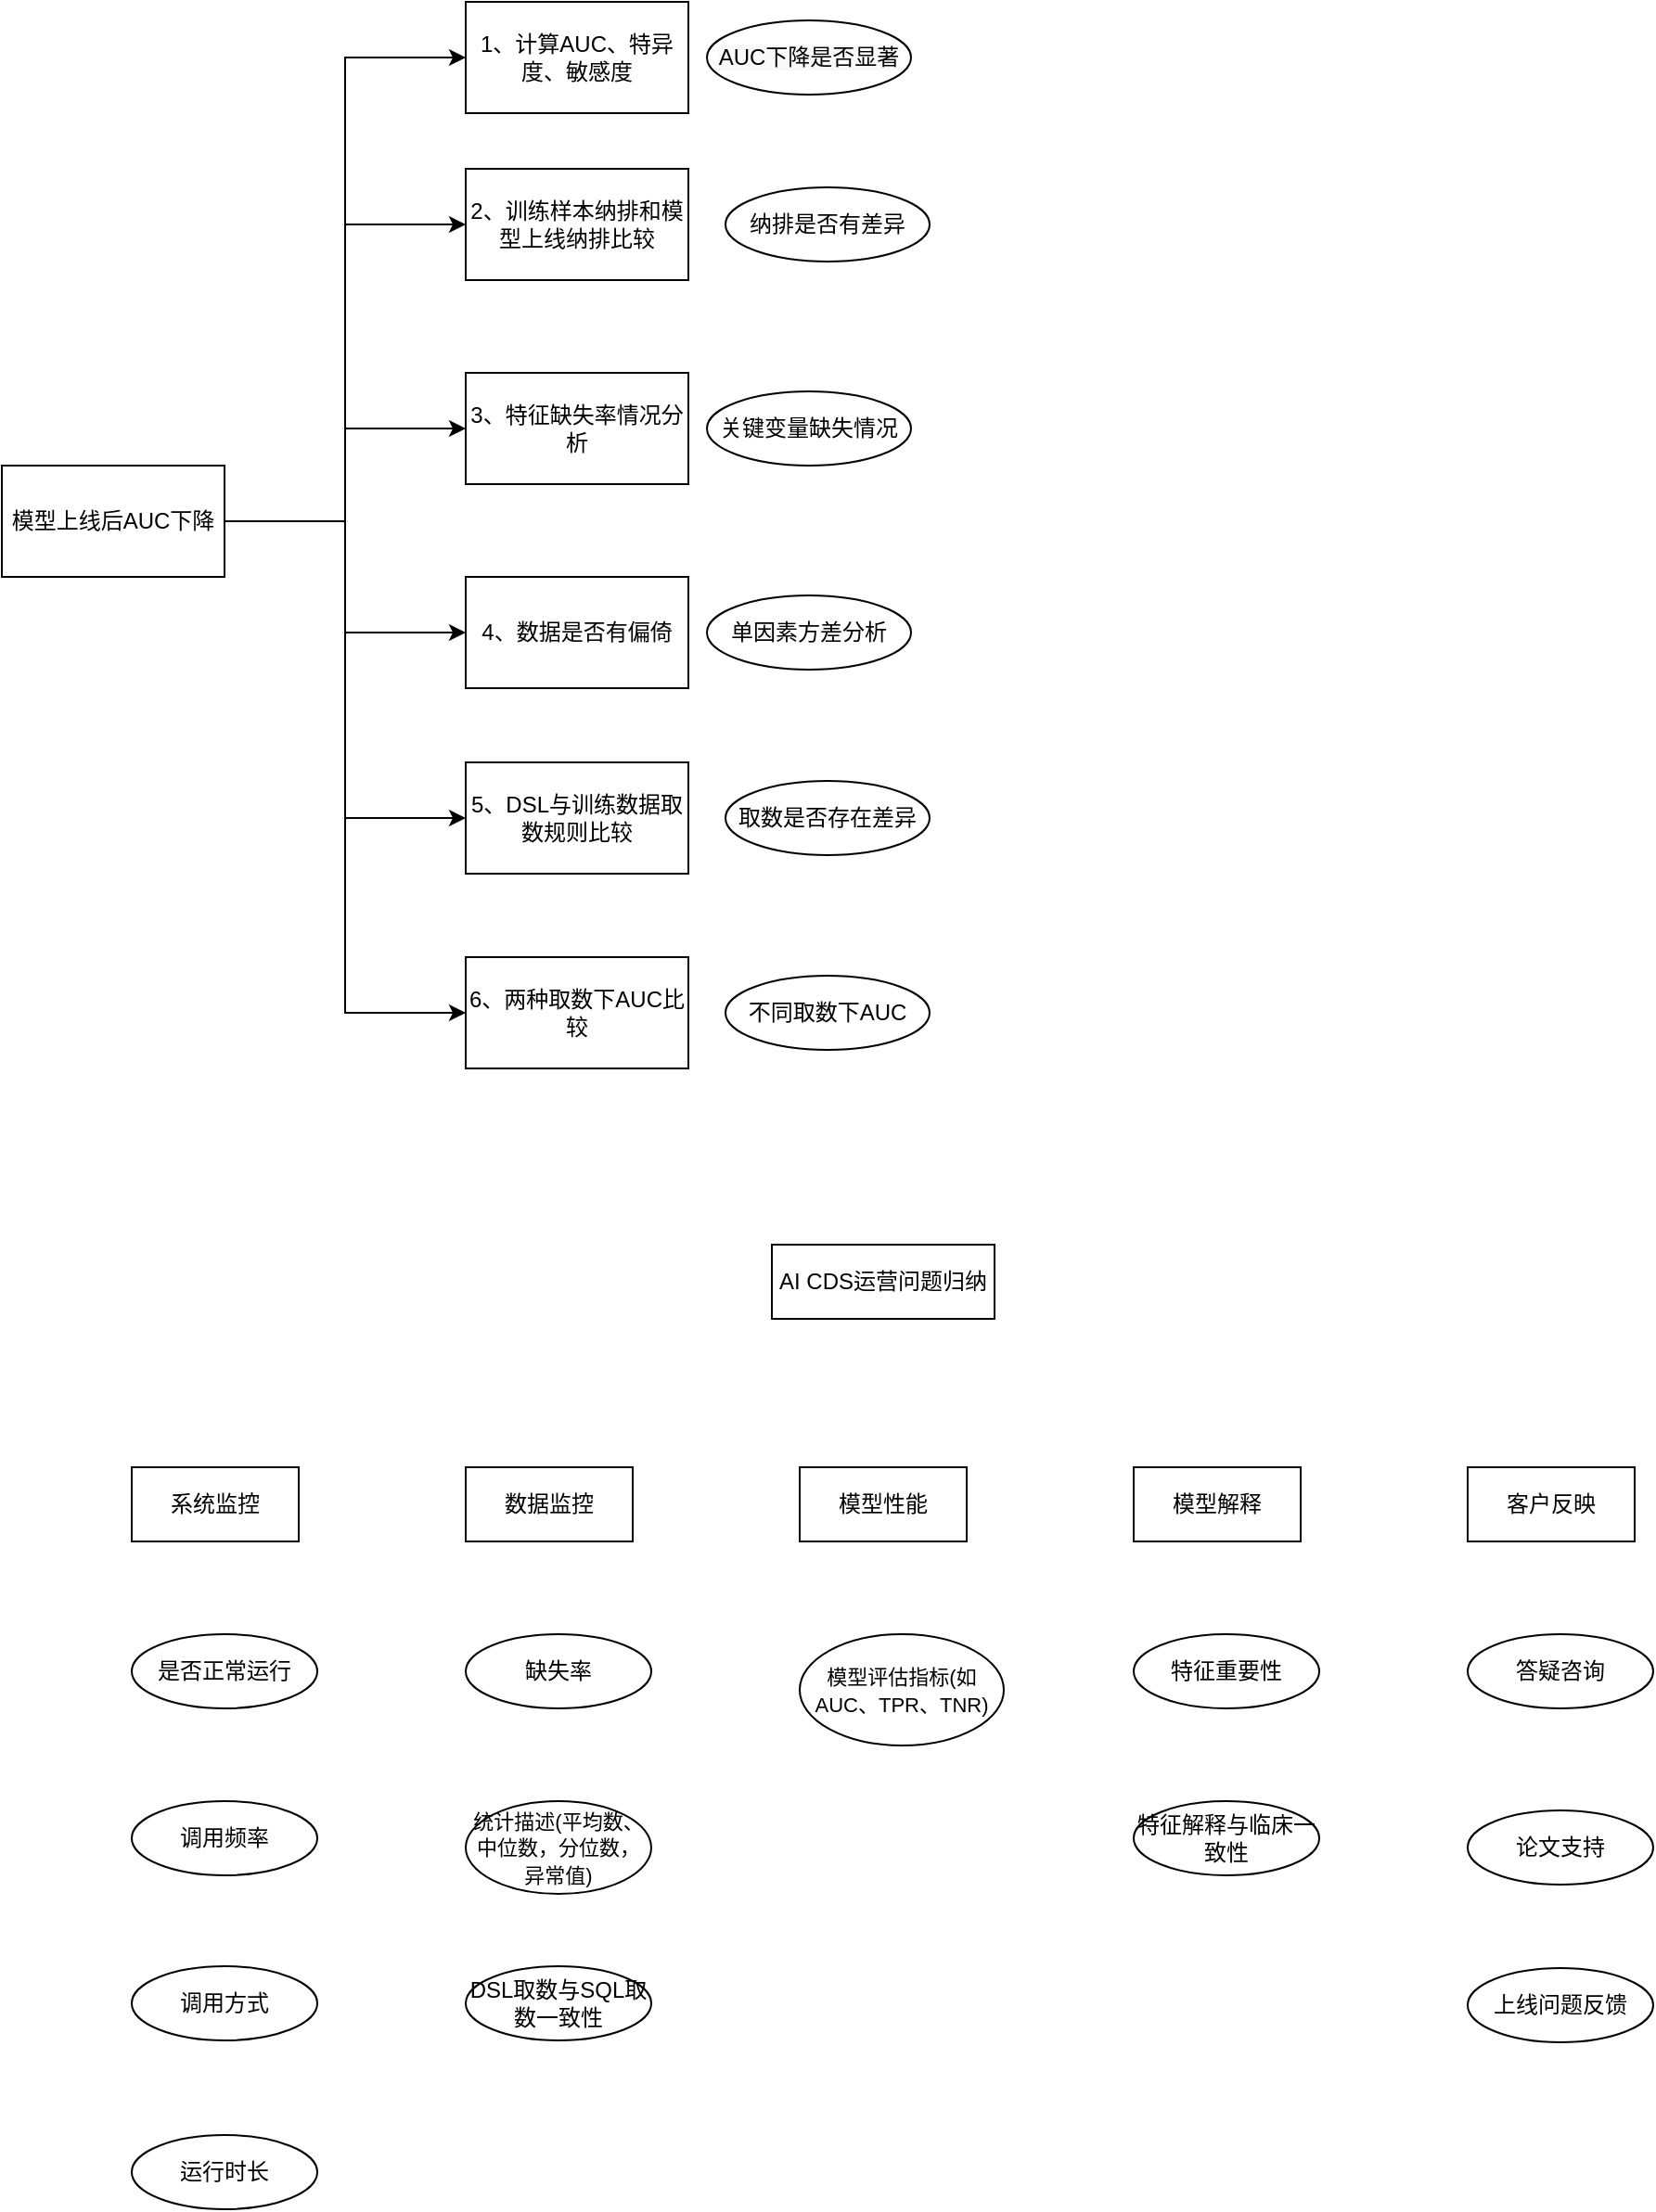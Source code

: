 <mxfile version="15.5.0" type="github">
  <diagram id="vRWlxBvc6YLdMRHW4F01" name="Page-1">
    <mxGraphModel dx="1426" dy="826" grid="1" gridSize="10" guides="1" tooltips="1" connect="1" arrows="1" fold="1" page="1" pageScale="1" pageWidth="827" pageHeight="1169" math="0" shadow="0">
      <root>
        <mxCell id="0" />
        <mxCell id="1" parent="0" />
        <mxCell id="WEIcVe1hUNdVraOIOeLf-5" style="edgeStyle=orthogonalEdgeStyle;rounded=0;orthogonalLoop=1;jettySize=auto;html=1;exitX=1;exitY=0.5;exitDx=0;exitDy=0;entryX=0;entryY=0.5;entryDx=0;entryDy=0;" parent="1" source="WEIcVe1hUNdVraOIOeLf-1" target="WEIcVe1hUNdVraOIOeLf-2" edge="1">
          <mxGeometry relative="1" as="geometry" />
        </mxCell>
        <mxCell id="WEIcVe1hUNdVraOIOeLf-6" style="edgeStyle=orthogonalEdgeStyle;rounded=0;orthogonalLoop=1;jettySize=auto;html=1;entryX=0;entryY=0.5;entryDx=0;entryDy=0;" parent="1" source="WEIcVe1hUNdVraOIOeLf-1" target="LXul9ZkQvoNGOTqwKBGp-1" edge="1">
          <mxGeometry relative="1" as="geometry" />
        </mxCell>
        <mxCell id="WEIcVe1hUNdVraOIOeLf-7" style="edgeStyle=orthogonalEdgeStyle;rounded=0;orthogonalLoop=1;jettySize=auto;html=1;entryX=0;entryY=0.5;entryDx=0;entryDy=0;" parent="1" source="WEIcVe1hUNdVraOIOeLf-1" target="WEIcVe1hUNdVraOIOeLf-4" edge="1">
          <mxGeometry relative="1" as="geometry" />
        </mxCell>
        <mxCell id="WEIcVe1hUNdVraOIOeLf-8" style="edgeStyle=orthogonalEdgeStyle;rounded=0;orthogonalLoop=1;jettySize=auto;html=1;entryX=0;entryY=0.5;entryDx=0;entryDy=0;" parent="1" source="WEIcVe1hUNdVraOIOeLf-1" target="WEIcVe1hUNdVraOIOeLf-9" edge="1">
          <mxGeometry relative="1" as="geometry">
            <mxPoint x="210" y="490" as="targetPoint" />
          </mxGeometry>
        </mxCell>
        <mxCell id="LXul9ZkQvoNGOTqwKBGp-6" style="edgeStyle=orthogonalEdgeStyle;rounded=0;orthogonalLoop=1;jettySize=auto;html=1;entryX=0;entryY=0.5;entryDx=0;entryDy=0;" parent="1" source="WEIcVe1hUNdVraOIOeLf-1" target="LXul9ZkQvoNGOTqwKBGp-3" edge="1">
          <mxGeometry relative="1" as="geometry" />
        </mxCell>
        <mxCell id="LXul9ZkQvoNGOTqwKBGp-13" style="edgeStyle=orthogonalEdgeStyle;rounded=0;orthogonalLoop=1;jettySize=auto;html=1;entryX=0;entryY=0.5;entryDx=0;entryDy=0;" parent="1" source="WEIcVe1hUNdVraOIOeLf-1" target="WEIcVe1hUNdVraOIOeLf-10" edge="1">
          <mxGeometry relative="1" as="geometry" />
        </mxCell>
        <mxCell id="WEIcVe1hUNdVraOIOeLf-1" value="模型上线后AUC下降" style="rounded=0;whiteSpace=wrap;html=1;" parent="1" vertex="1">
          <mxGeometry x="10" y="320" width="120" height="60" as="geometry" />
        </mxCell>
        <mxCell id="WEIcVe1hUNdVraOIOeLf-2" value="3、特征缺失率情况分析" style="rounded=0;whiteSpace=wrap;html=1;" parent="1" vertex="1">
          <mxGeometry x="260" y="270" width="120" height="60" as="geometry" />
        </mxCell>
        <mxCell id="WEIcVe1hUNdVraOIOeLf-4" value="1、计算AUC、特异度、敏感度" style="rounded=0;whiteSpace=wrap;html=1;" parent="1" vertex="1">
          <mxGeometry x="260" y="70" width="120" height="60" as="geometry" />
        </mxCell>
        <mxCell id="WEIcVe1hUNdVraOIOeLf-9" value="5、DSL与训练数据取数规则比较" style="rounded=0;whiteSpace=wrap;html=1;" parent="1" vertex="1">
          <mxGeometry x="260" y="480" width="120" height="60" as="geometry" />
        </mxCell>
        <mxCell id="WEIcVe1hUNdVraOIOeLf-10" value="6、两种取数下AUC比较" style="rounded=0;whiteSpace=wrap;html=1;" parent="1" vertex="1">
          <mxGeometry x="260" y="585" width="120" height="60" as="geometry" />
        </mxCell>
        <mxCell id="LXul9ZkQvoNGOTqwKBGp-1" value="4、数据是否有偏倚" style="rounded=0;whiteSpace=wrap;html=1;" parent="1" vertex="1">
          <mxGeometry x="260" y="380" width="120" height="60" as="geometry" />
        </mxCell>
        <mxCell id="LXul9ZkQvoNGOTqwKBGp-3" value="2、训练样本纳排和模型上线纳排比较" style="rounded=0;whiteSpace=wrap;html=1;" parent="1" vertex="1">
          <mxGeometry x="260" y="160" width="120" height="60" as="geometry" />
        </mxCell>
        <mxCell id="LXul9ZkQvoNGOTqwKBGp-9" value="&lt;meta charset=&quot;utf-8&quot;&gt;&lt;span style=&quot;color: rgb(0, 0, 0); font-family: helvetica; font-size: 12px; font-style: normal; font-weight: 400; letter-spacing: normal; text-align: center; text-indent: 0px; text-transform: none; word-spacing: 0px; background-color: rgb(248, 249, 250); display: inline; float: none;&quot;&gt;AUC下降是否显著&lt;/span&gt;" style="ellipse;whiteSpace=wrap;html=1;" parent="1" vertex="1">
          <mxGeometry x="390" y="80" width="110" height="40" as="geometry" />
        </mxCell>
        <mxCell id="LXul9ZkQvoNGOTqwKBGp-10" value="&lt;font face=&quot;helvetica&quot;&gt;纳排是否有差异&lt;/font&gt;" style="ellipse;whiteSpace=wrap;html=1;" parent="1" vertex="1">
          <mxGeometry x="400" y="170" width="110" height="40" as="geometry" />
        </mxCell>
        <mxCell id="LXul9ZkQvoNGOTqwKBGp-11" value="&lt;font face=&quot;helvetica&quot;&gt;关键变量缺失情况&lt;/font&gt;" style="ellipse;whiteSpace=wrap;html=1;" parent="1" vertex="1">
          <mxGeometry x="390" y="280" width="110" height="40" as="geometry" />
        </mxCell>
        <mxCell id="LXul9ZkQvoNGOTqwKBGp-12" value="单因素方差分析" style="ellipse;whiteSpace=wrap;html=1;" parent="1" vertex="1">
          <mxGeometry x="390" y="390" width="110" height="40" as="geometry" />
        </mxCell>
        <mxCell id="LXul9ZkQvoNGOTqwKBGp-14" value="取数是否存在差异" style="ellipse;whiteSpace=wrap;html=1;" parent="1" vertex="1">
          <mxGeometry x="400" y="490" width="110" height="40" as="geometry" />
        </mxCell>
        <mxCell id="LXul9ZkQvoNGOTqwKBGp-15" value="不同取数下AUC" style="ellipse;whiteSpace=wrap;html=1;" parent="1" vertex="1">
          <mxGeometry x="400" y="595" width="110" height="40" as="geometry" />
        </mxCell>
        <mxCell id="HjqnfCNUR4v9TH8hMZEC-3" value="系统监控" style="rounded=0;whiteSpace=wrap;html=1;" vertex="1" parent="1">
          <mxGeometry x="80" y="860" width="90" height="40" as="geometry" />
        </mxCell>
        <mxCell id="HjqnfCNUR4v9TH8hMZEC-4" value="数据监控" style="rounded=0;whiteSpace=wrap;html=1;" vertex="1" parent="1">
          <mxGeometry x="260" y="860" width="90" height="40" as="geometry" />
        </mxCell>
        <mxCell id="HjqnfCNUR4v9TH8hMZEC-5" value="模型性能" style="rounded=0;whiteSpace=wrap;html=1;" vertex="1" parent="1">
          <mxGeometry x="440" y="860" width="90" height="40" as="geometry" />
        </mxCell>
        <mxCell id="HjqnfCNUR4v9TH8hMZEC-6" value="模型解释" style="rounded=0;whiteSpace=wrap;html=1;" vertex="1" parent="1">
          <mxGeometry x="620" y="860" width="90" height="40" as="geometry" />
        </mxCell>
        <mxCell id="HjqnfCNUR4v9TH8hMZEC-7" value="客户反映" style="rounded=0;whiteSpace=wrap;html=1;" vertex="1" parent="1">
          <mxGeometry x="800" y="860" width="90" height="40" as="geometry" />
        </mxCell>
        <mxCell id="HjqnfCNUR4v9TH8hMZEC-8" value="是否正常运行" style="ellipse;whiteSpace=wrap;html=1;" vertex="1" parent="1">
          <mxGeometry x="80" y="950" width="100" height="40" as="geometry" />
        </mxCell>
        <mxCell id="HjqnfCNUR4v9TH8hMZEC-9" value="调用频率" style="ellipse;whiteSpace=wrap;html=1;" vertex="1" parent="1">
          <mxGeometry x="80" y="1040" width="100" height="40" as="geometry" />
        </mxCell>
        <mxCell id="HjqnfCNUR4v9TH8hMZEC-10" value="调用方式" style="ellipse;whiteSpace=wrap;html=1;" vertex="1" parent="1">
          <mxGeometry x="80" y="1129" width="100" height="40" as="geometry" />
        </mxCell>
        <mxCell id="HjqnfCNUR4v9TH8hMZEC-11" value="运行时长" style="ellipse;whiteSpace=wrap;html=1;" vertex="1" parent="1">
          <mxGeometry x="80" y="1220" width="100" height="40" as="geometry" />
        </mxCell>
        <mxCell id="HjqnfCNUR4v9TH8hMZEC-13" value="缺失率" style="ellipse;whiteSpace=wrap;html=1;" vertex="1" parent="1">
          <mxGeometry x="260" y="950" width="100" height="40" as="geometry" />
        </mxCell>
        <mxCell id="HjqnfCNUR4v9TH8hMZEC-14" value="&lt;font style=&quot;font-size: 11px&quot;&gt;统计描述(平均数、中位数，分位数，异常值)&lt;/font&gt;" style="ellipse;whiteSpace=wrap;html=1;" vertex="1" parent="1">
          <mxGeometry x="260" y="1040" width="100" height="50" as="geometry" />
        </mxCell>
        <mxCell id="HjqnfCNUR4v9TH8hMZEC-15" value="DSL取数与SQL取数一致性" style="ellipse;whiteSpace=wrap;html=1;" vertex="1" parent="1">
          <mxGeometry x="260" y="1129" width="100" height="40" as="geometry" />
        </mxCell>
        <mxCell id="HjqnfCNUR4v9TH8hMZEC-16" value="&lt;font style=&quot;font-size: 11px&quot;&gt;模型评估指标(如AUC、TPR、TNR)&lt;/font&gt;" style="ellipse;whiteSpace=wrap;html=1;" vertex="1" parent="1">
          <mxGeometry x="440" y="950" width="110" height="60" as="geometry" />
        </mxCell>
        <mxCell id="HjqnfCNUR4v9TH8hMZEC-17" value="特征重要性" style="ellipse;whiteSpace=wrap;html=1;" vertex="1" parent="1">
          <mxGeometry x="620" y="950" width="100" height="40" as="geometry" />
        </mxCell>
        <mxCell id="HjqnfCNUR4v9TH8hMZEC-18" value="特征解释与临床一致性" style="ellipse;whiteSpace=wrap;html=1;" vertex="1" parent="1">
          <mxGeometry x="620" y="1040" width="100" height="40" as="geometry" />
        </mxCell>
        <mxCell id="HjqnfCNUR4v9TH8hMZEC-19" value="答疑咨询" style="ellipse;whiteSpace=wrap;html=1;" vertex="1" parent="1">
          <mxGeometry x="800" y="950" width="100" height="40" as="geometry" />
        </mxCell>
        <mxCell id="HjqnfCNUR4v9TH8hMZEC-20" value="论文支持" style="ellipse;whiteSpace=wrap;html=1;" vertex="1" parent="1">
          <mxGeometry x="800" y="1045" width="100" height="40" as="geometry" />
        </mxCell>
        <mxCell id="HjqnfCNUR4v9TH8hMZEC-21" value="上线问题反馈" style="ellipse;whiteSpace=wrap;html=1;" vertex="1" parent="1">
          <mxGeometry x="800" y="1130" width="100" height="40" as="geometry" />
        </mxCell>
        <mxCell id="HjqnfCNUR4v9TH8hMZEC-22" value="AI CDS运营问题归纳" style="rounded=0;whiteSpace=wrap;html=1;" vertex="1" parent="1">
          <mxGeometry x="425" y="740" width="120" height="40" as="geometry" />
        </mxCell>
      </root>
    </mxGraphModel>
  </diagram>
</mxfile>
